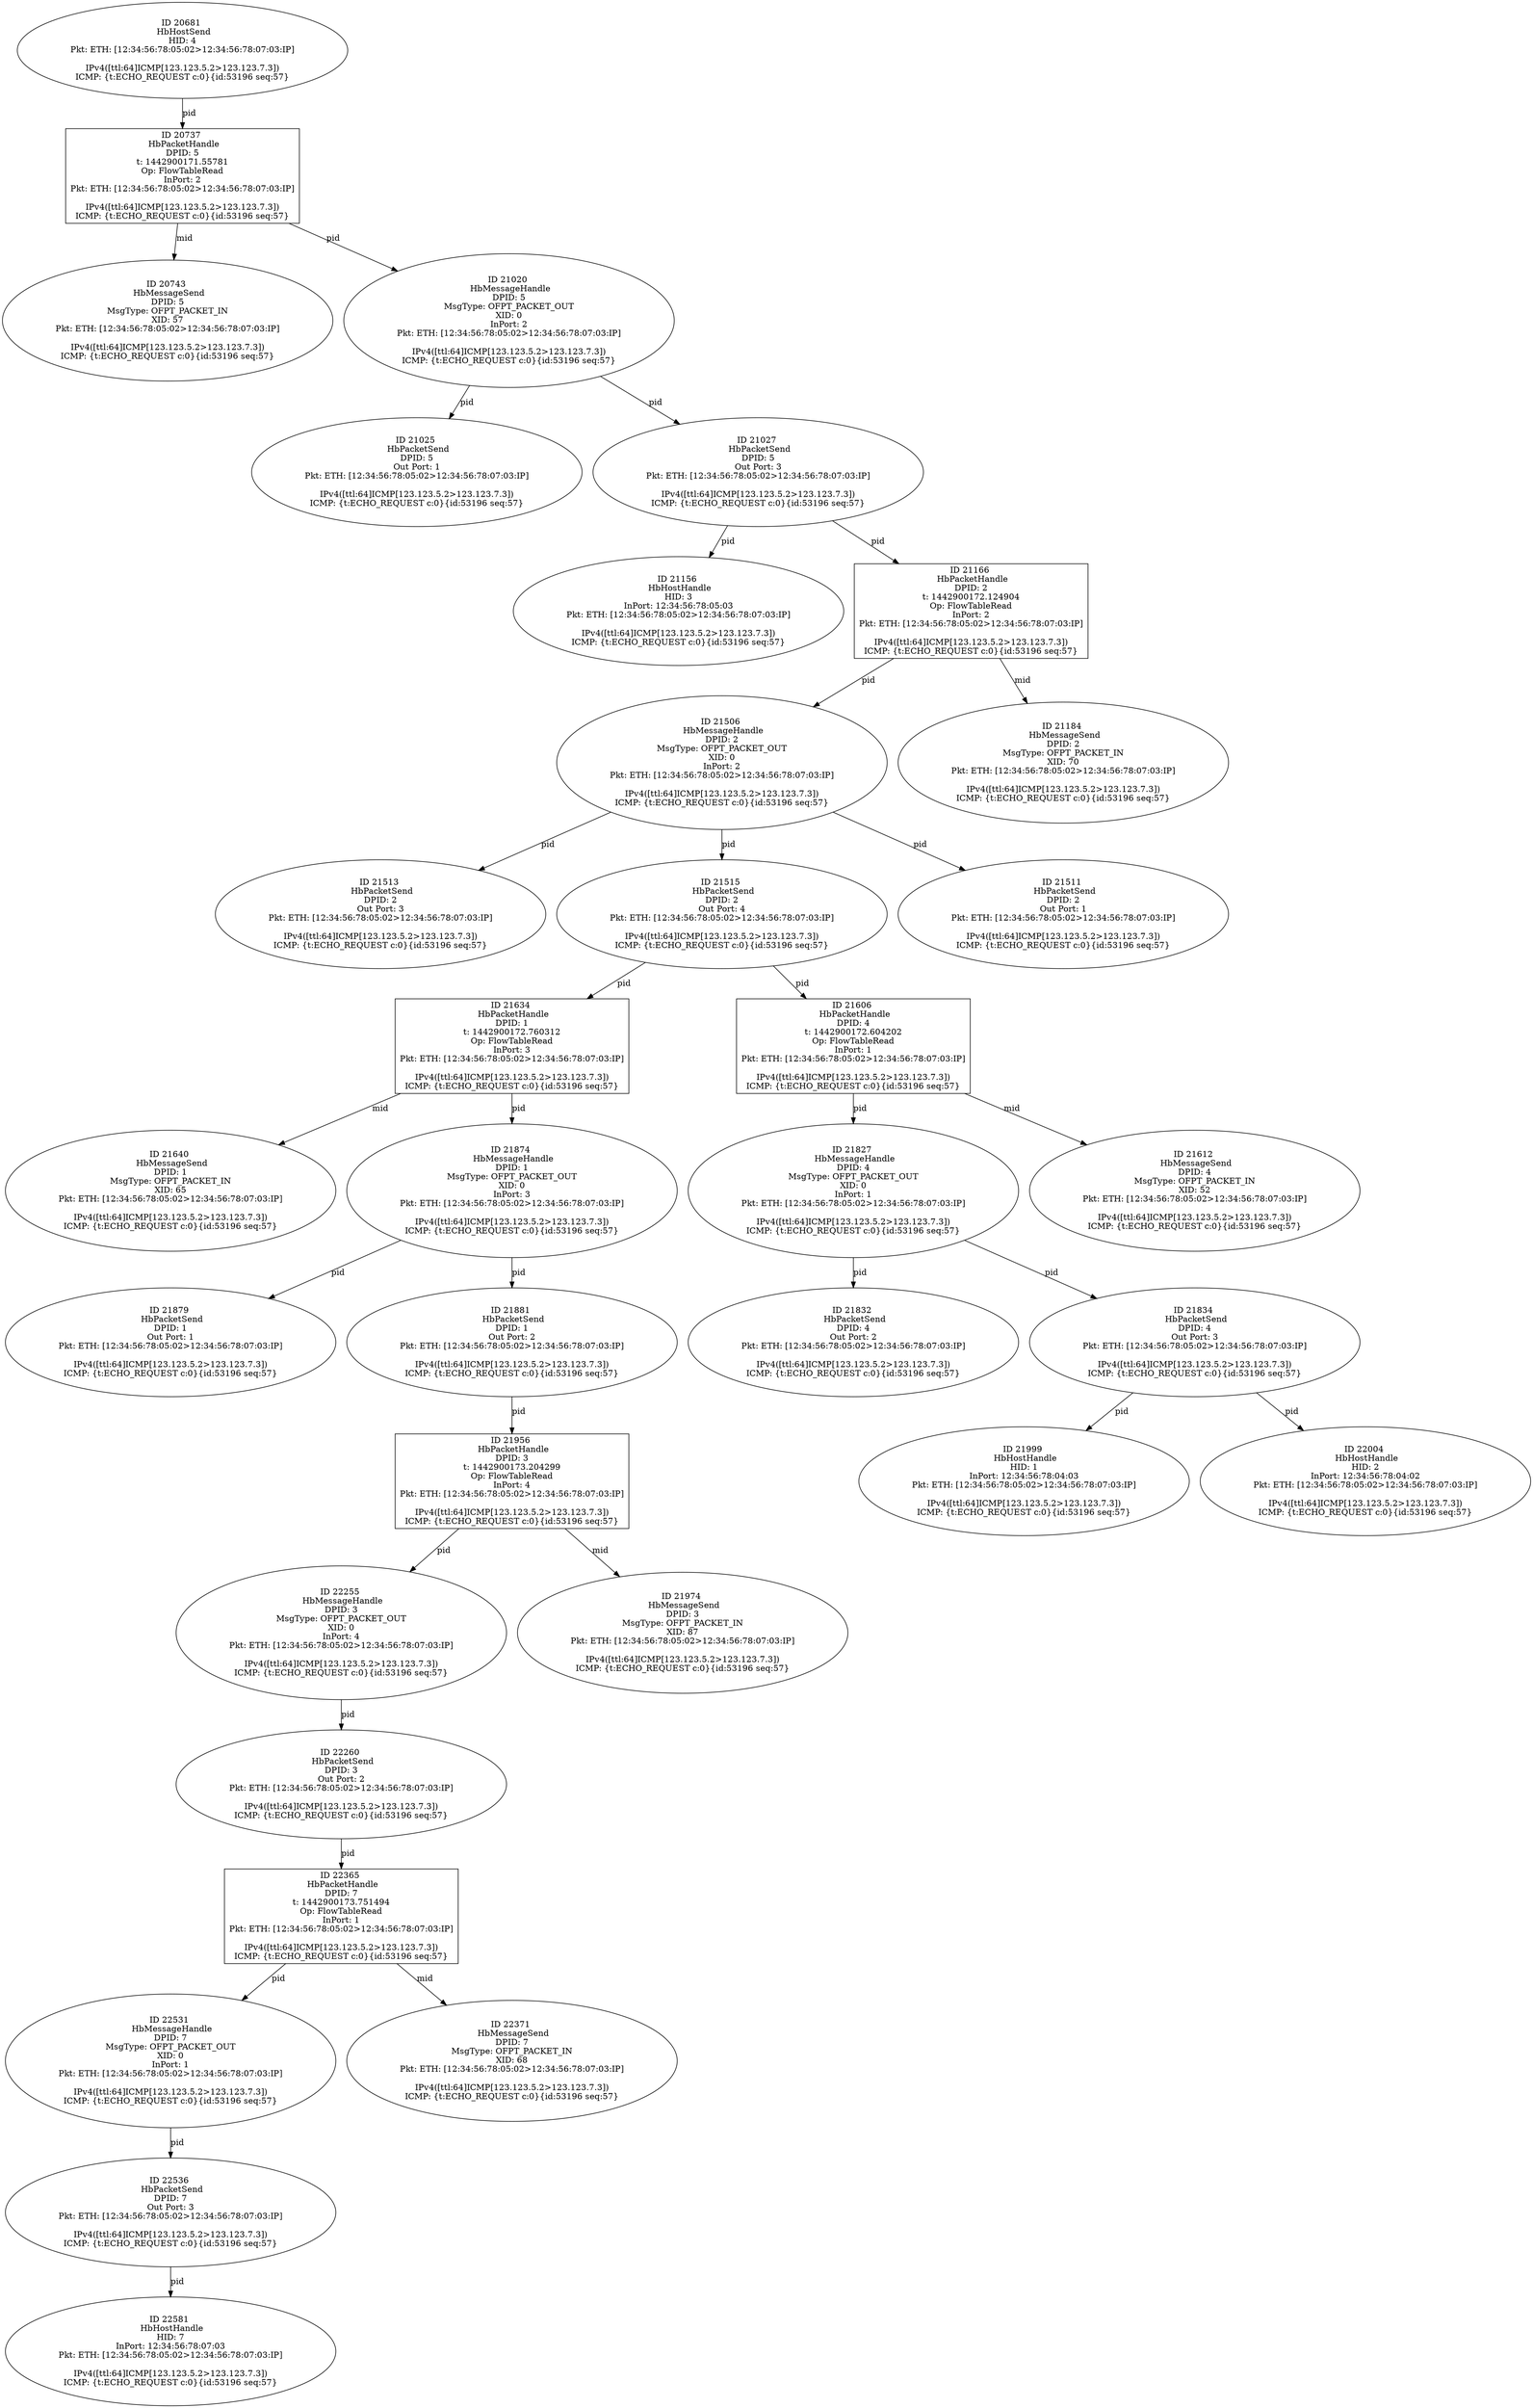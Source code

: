 strict digraph G {
20737 [shape=box, event=<hb_events.HbPacketHandle object at 0x10c688fd0>, label="ID 20737 
 HbPacketHandle
DPID: 5
t: 1442900171.55781
Op: FlowTableRead
InPort: 2
Pkt: ETH: [12:34:56:78:05:02>12:34:56:78:07:03:IP]

IPv4([ttl:64]ICMP[123.123.5.2>123.123.7.3])
ICMP: {t:ECHO_REQUEST c:0}{id:53196 seq:57}"];
21506 [shape=oval, event=<hb_events.HbMessageHandle object at 0x10c89d190>, label="ID 21506 
 HbMessageHandle
DPID: 2
MsgType: OFPT_PACKET_OUT
XID: 0
InPort: 2
Pkt: ETH: [12:34:56:78:05:02>12:34:56:78:07:03:IP]

IPv4([ttl:64]ICMP[123.123.5.2>123.123.7.3])
ICMP: {t:ECHO_REQUEST c:0}{id:53196 seq:57}"];
22531 [shape=oval, event=<hb_events.HbMessageHandle object at 0x10cb50350>, label="ID 22531 
 HbMessageHandle
DPID: 7
MsgType: OFPT_PACKET_OUT
XID: 0
InPort: 1
Pkt: ETH: [12:34:56:78:05:02>12:34:56:78:07:03:IP]

IPv4([ttl:64]ICMP[123.123.5.2>123.123.7.3])
ICMP: {t:ECHO_REQUEST c:0}{id:53196 seq:57}"];
20743 [shape=oval, event=<hb_events.HbMessageSend object at 0x10c68d750>, label="ID 20743 
 HbMessageSend
DPID: 5
MsgType: OFPT_PACKET_IN
XID: 57
Pkt: ETH: [12:34:56:78:05:02>12:34:56:78:07:03:IP]

IPv4([ttl:64]ICMP[123.123.5.2>123.123.7.3])
ICMP: {t:ECHO_REQUEST c:0}{id:53196 seq:57}"];
21640 [shape=oval, event=<hb_events.HbMessageSend object at 0x10c8e6f50>, label="ID 21640 
 HbMessageSend
DPID: 1
MsgType: OFPT_PACKET_IN
XID: 65
Pkt: ETH: [12:34:56:78:05:02>12:34:56:78:07:03:IP]

IPv4([ttl:64]ICMP[123.123.5.2>123.123.7.3])
ICMP: {t:ECHO_REQUEST c:0}{id:53196 seq:57}"];
21513 [shape=oval, event=<hb_events.HbPacketSend object at 0x10c89d910>, label="ID 21513 
 HbPacketSend
DPID: 2
Out Port: 3
Pkt: ETH: [12:34:56:78:05:02>12:34:56:78:07:03:IP]

IPv4([ttl:64]ICMP[123.123.5.2>123.123.7.3])
ICMP: {t:ECHO_REQUEST c:0}{id:53196 seq:57}"];
21515 [shape=oval, event=<hb_events.HbPacketSend object at 0x10c8acb50>, label="ID 21515 
 HbPacketSend
DPID: 2
Out Port: 4
Pkt: ETH: [12:34:56:78:05:02>12:34:56:78:07:03:IP]

IPv4([ttl:64]ICMP[123.123.5.2>123.123.7.3])
ICMP: {t:ECHO_REQUEST c:0}{id:53196 seq:57}"];
21634 [shape=box, event=<hb_events.HbPacketHandle object at 0x10c8e1dd0>, label="ID 21634 
 HbPacketHandle
DPID: 1
t: 1442900172.760312
Op: FlowTableRead
InPort: 3
Pkt: ETH: [12:34:56:78:05:02>12:34:56:78:07:03:IP]

IPv4([ttl:64]ICMP[123.123.5.2>123.123.7.3])
ICMP: {t:ECHO_REQUEST c:0}{id:53196 seq:57}"];
22255 [shape=oval, event=<hb_events.HbMessageHandle object at 0x10ca51bd0>, label="ID 22255 
 HbMessageHandle
DPID: 3
MsgType: OFPT_PACKET_OUT
XID: 0
InPort: 4
Pkt: ETH: [12:34:56:78:05:02>12:34:56:78:07:03:IP]

IPv4([ttl:64]ICMP[123.123.5.2>123.123.7.3])
ICMP: {t:ECHO_REQUEST c:0}{id:53196 seq:57}"];
21020 [shape=oval, event=<hb_events.HbMessageHandle object at 0x10c7492d0>, label="ID 21020 
 HbMessageHandle
DPID: 5
MsgType: OFPT_PACKET_OUT
XID: 0
InPort: 2
Pkt: ETH: [12:34:56:78:05:02>12:34:56:78:07:03:IP]

IPv4([ttl:64]ICMP[123.123.5.2>123.123.7.3])
ICMP: {t:ECHO_REQUEST c:0}{id:53196 seq:57}"];
21025 [shape=oval, event=<hb_events.HbPacketSend object at 0x10c7497d0>, label="ID 21025 
 HbPacketSend
DPID: 5
Out Port: 1
Pkt: ETH: [12:34:56:78:05:02>12:34:56:78:07:03:IP]

IPv4([ttl:64]ICMP[123.123.5.2>123.123.7.3])
ICMP: {t:ECHO_REQUEST c:0}{id:53196 seq:57}"];
21027 [shape=oval, event=<hb_events.HbPacketSend object at 0x10c749a10>, label="ID 21027 
 HbPacketSend
DPID: 5
Out Port: 3
Pkt: ETH: [12:34:56:78:05:02>12:34:56:78:07:03:IP]

IPv4([ttl:64]ICMP[123.123.5.2>123.123.7.3])
ICMP: {t:ECHO_REQUEST c:0}{id:53196 seq:57}"];
21156 [shape=oval, event=<hb_events.HbHostHandle object at 0x10c77d110>, label="ID 21156 
 HbHostHandle
HID: 3
InPort: 12:34:56:78:05:03
Pkt: ETH: [12:34:56:78:05:02>12:34:56:78:07:03:IP]

IPv4([ttl:64]ICMP[123.123.5.2>123.123.7.3])
ICMP: {t:ECHO_REQUEST c:0}{id:53196 seq:57}"];
21511 [shape=oval, event=<hb_events.HbPacketSend object at 0x10c89d710>, label="ID 21511 
 HbPacketSend
DPID: 2
Out Port: 1
Pkt: ETH: [12:34:56:78:05:02>12:34:56:78:07:03:IP]

IPv4([ttl:64]ICMP[123.123.5.2>123.123.7.3])
ICMP: {t:ECHO_REQUEST c:0}{id:53196 seq:57}"];
21166 [shape=box, event=<hb_events.HbPacketHandle object at 0x10c78fed0>, label="ID 21166 
 HbPacketHandle
DPID: 2
t: 1442900172.124904
Op: FlowTableRead
InPort: 2
Pkt: ETH: [12:34:56:78:05:02>12:34:56:78:07:03:IP]

IPv4([ttl:64]ICMP[123.123.5.2>123.123.7.3])
ICMP: {t:ECHO_REQUEST c:0}{id:53196 seq:57}"];
22536 [shape=oval, event=<hb_events.HbPacketSend object at 0x10cb50610>, label="ID 22536 
 HbPacketSend
DPID: 7
Out Port: 3
Pkt: ETH: [12:34:56:78:05:02>12:34:56:78:07:03:IP]

IPv4([ttl:64]ICMP[123.123.5.2>123.123.7.3])
ICMP: {t:ECHO_REQUEST c:0}{id:53196 seq:57}"];
22581 [shape=oval, event=<hb_events.HbHostHandle object at 0x10cb78850>, label="ID 22581 
 HbHostHandle
HID: 7
InPort: 12:34:56:78:07:03
Pkt: ETH: [12:34:56:78:05:02>12:34:56:78:07:03:IP]

IPv4([ttl:64]ICMP[123.123.5.2>123.123.7.3])
ICMP: {t:ECHO_REQUEST c:0}{id:53196 seq:57}"];
22260 [shape=oval, event=<hb_events.HbPacketSend object at 0x10ca83f90>, label="ID 22260 
 HbPacketSend
DPID: 3
Out Port: 2
Pkt: ETH: [12:34:56:78:05:02>12:34:56:78:07:03:IP]

IPv4([ttl:64]ICMP[123.123.5.2>123.123.7.3])
ICMP: {t:ECHO_REQUEST c:0}{id:53196 seq:57}"];
21184 [shape=oval, event=<hb_events.HbMessageSend object at 0x10c7b0450>, label="ID 21184 
 HbMessageSend
DPID: 2
MsgType: OFPT_PACKET_IN
XID: 70
Pkt: ETH: [12:34:56:78:05:02>12:34:56:78:07:03:IP]

IPv4([ttl:64]ICMP[123.123.5.2>123.123.7.3])
ICMP: {t:ECHO_REQUEST c:0}{id:53196 seq:57}"];
21827 [shape=oval, event=<hb_events.HbMessageHandle object at 0x10c96e550>, label="ID 21827 
 HbMessageHandle
DPID: 4
MsgType: OFPT_PACKET_OUT
XID: 0
InPort: 1
Pkt: ETH: [12:34:56:78:05:02>12:34:56:78:07:03:IP]

IPv4([ttl:64]ICMP[123.123.5.2>123.123.7.3])
ICMP: {t:ECHO_REQUEST c:0}{id:53196 seq:57}"];
21956 [shape=box, event=<hb_events.HbPacketHandle object at 0x10c9ad310>, label="ID 21956 
 HbPacketHandle
DPID: 3
t: 1442900173.204299
Op: FlowTableRead
InPort: 4
Pkt: ETH: [12:34:56:78:05:02>12:34:56:78:07:03:IP]

IPv4([ttl:64]ICMP[123.123.5.2>123.123.7.3])
ICMP: {t:ECHO_REQUEST c:0}{id:53196 seq:57}"];
21832 [shape=oval, event=<hb_events.HbPacketSend object at 0x10c96ead0>, label="ID 21832 
 HbPacketSend
DPID: 4
Out Port: 2
Pkt: ETH: [12:34:56:78:05:02>12:34:56:78:07:03:IP]

IPv4([ttl:64]ICMP[123.123.5.2>123.123.7.3])
ICMP: {t:ECHO_REQUEST c:0}{id:53196 seq:57}"];
20681 [shape=oval, event=<hb_events.HbHostSend object at 0x10c65da10>, label="ID 20681 
 HbHostSend
HID: 4
Pkt: ETH: [12:34:56:78:05:02>12:34:56:78:07:03:IP]

IPv4([ttl:64]ICMP[123.123.5.2>123.123.7.3])
ICMP: {t:ECHO_REQUEST c:0}{id:53196 seq:57}"];
21834 [shape=oval, event=<hb_events.HbPacketSend object at 0x10c96ec10>, label="ID 21834 
 HbPacketSend
DPID: 4
Out Port: 3
Pkt: ETH: [12:34:56:78:05:02>12:34:56:78:07:03:IP]

IPv4([ttl:64]ICMP[123.123.5.2>123.123.7.3])
ICMP: {t:ECHO_REQUEST c:0}{id:53196 seq:57}"];
21974 [shape=oval, event=<hb_events.HbMessageSend object at 0x10c9b93d0>, label="ID 21974 
 HbMessageSend
DPID: 3
MsgType: OFPT_PACKET_IN
XID: 87
Pkt: ETH: [12:34:56:78:05:02>12:34:56:78:07:03:IP]

IPv4([ttl:64]ICMP[123.123.5.2>123.123.7.3])
ICMP: {t:ECHO_REQUEST c:0}{id:53196 seq:57}"];
22365 [shape=box, event=<hb_events.HbPacketHandle object at 0x10cabde50>, label="ID 22365 
 HbPacketHandle
DPID: 7
t: 1442900173.751494
Op: FlowTableRead
InPort: 1
Pkt: ETH: [12:34:56:78:05:02>12:34:56:78:07:03:IP]

IPv4([ttl:64]ICMP[123.123.5.2>123.123.7.3])
ICMP: {t:ECHO_REQUEST c:0}{id:53196 seq:57}"];
22371 [shape=oval, event=<hb_events.HbMessageSend object at 0x10caca4d0>, label="ID 22371 
 HbMessageSend
DPID: 7
MsgType: OFPT_PACKET_IN
XID: 68
Pkt: ETH: [12:34:56:78:05:02>12:34:56:78:07:03:IP]

IPv4([ttl:64]ICMP[123.123.5.2>123.123.7.3])
ICMP: {t:ECHO_REQUEST c:0}{id:53196 seq:57}"];
21606 [shape=box, event=<hb_events.HbPacketHandle object at 0x10c8d3310>, label="ID 21606 
 HbPacketHandle
DPID: 4
t: 1442900172.604202
Op: FlowTableRead
InPort: 1
Pkt: ETH: [12:34:56:78:05:02>12:34:56:78:07:03:IP]

IPv4([ttl:64]ICMP[123.123.5.2>123.123.7.3])
ICMP: {t:ECHO_REQUEST c:0}{id:53196 seq:57}"];
21612 [shape=oval, event=<hb_events.HbMessageSend object at 0x10c8da590>, label="ID 21612 
 HbMessageSend
DPID: 4
MsgType: OFPT_PACKET_IN
XID: 52
Pkt: ETH: [12:34:56:78:05:02>12:34:56:78:07:03:IP]

IPv4([ttl:64]ICMP[123.123.5.2>123.123.7.3])
ICMP: {t:ECHO_REQUEST c:0}{id:53196 seq:57}"];
21999 [shape=oval, event=<hb_events.HbHostHandle object at 0x10c9b9f10>, label="ID 21999 
 HbHostHandle
HID: 1
InPort: 12:34:56:78:04:03
Pkt: ETH: [12:34:56:78:05:02>12:34:56:78:07:03:IP]

IPv4([ttl:64]ICMP[123.123.5.2>123.123.7.3])
ICMP: {t:ECHO_REQUEST c:0}{id:53196 seq:57}"];
21874 [shape=oval, event=<hb_events.HbMessageHandle object at 0x10c980610>, label="ID 21874 
 HbMessageHandle
DPID: 1
MsgType: OFPT_PACKET_OUT
XID: 0
InPort: 3
Pkt: ETH: [12:34:56:78:05:02>12:34:56:78:07:03:IP]

IPv4([ttl:64]ICMP[123.123.5.2>123.123.7.3])
ICMP: {t:ECHO_REQUEST c:0}{id:53196 seq:57}"];
22004 [shape=oval, event=<hb_events.HbHostHandle object at 0x10c9c0390>, label="ID 22004 
 HbHostHandle
HID: 2
InPort: 12:34:56:78:04:02
Pkt: ETH: [12:34:56:78:05:02>12:34:56:78:07:03:IP]

IPv4([ttl:64]ICMP[123.123.5.2>123.123.7.3])
ICMP: {t:ECHO_REQUEST c:0}{id:53196 seq:57}"];
21879 [shape=oval, event=<hb_events.HbPacketSend object at 0x10c980a50>, label="ID 21879 
 HbPacketSend
DPID: 1
Out Port: 1
Pkt: ETH: [12:34:56:78:05:02>12:34:56:78:07:03:IP]

IPv4([ttl:64]ICMP[123.123.5.2>123.123.7.3])
ICMP: {t:ECHO_REQUEST c:0}{id:53196 seq:57}"];
21881 [shape=oval, event=<hb_events.HbPacketSend object at 0x10c98d550>, label="ID 21881 
 HbPacketSend
DPID: 1
Out Port: 2
Pkt: ETH: [12:34:56:78:05:02>12:34:56:78:07:03:IP]

IPv4([ttl:64]ICMP[123.123.5.2>123.123.7.3])
ICMP: {t:ECHO_REQUEST c:0}{id:53196 seq:57}"];
20737 -> 21020  [rel=pid, label=pid];
20737 -> 20743  [rel=mid, label=mid];
21506 -> 21513  [rel=pid, label=pid];
21506 -> 21515  [rel=pid, label=pid];
21506 -> 21511  [rel=pid, label=pid];
22531 -> 22536  [rel=pid, label=pid];
21515 -> 21634  [rel=pid, label=pid];
21515 -> 21606  [rel=pid, label=pid];
21634 -> 21640  [rel=mid, label=mid];
21634 -> 21874  [rel=pid, label=pid];
21020 -> 21025  [rel=pid, label=pid];
21020 -> 21027  [rel=pid, label=pid];
21027 -> 21156  [rel=pid, label=pid];
21027 -> 21166  [rel=pid, label=pid];
21166 -> 21184  [rel=mid, label=mid];
21166 -> 21506  [rel=pid, label=pid];
22536 -> 22581  [rel=pid, label=pid];
21827 -> 21832  [rel=pid, label=pid];
21827 -> 21834  [rel=pid, label=pid];
21956 -> 21974  [rel=mid, label=mid];
21956 -> 22255  [rel=pid, label=pid];
20681 -> 20737  [rel=pid, label=pid];
21834 -> 22004  [rel=pid, label=pid];
21834 -> 21999  [rel=pid, label=pid];
22365 -> 22531  [rel=pid, label=pid];
22365 -> 22371  [rel=mid, label=mid];
21606 -> 21827  [rel=pid, label=pid];
21606 -> 21612  [rel=mid, label=mid];
22255 -> 22260  [rel=pid, label=pid];
21874 -> 21881  [rel=pid, label=pid];
21874 -> 21879  [rel=pid, label=pid];
22260 -> 22365  [rel=pid, label=pid];
21881 -> 21956  [rel=pid, label=pid];
}
